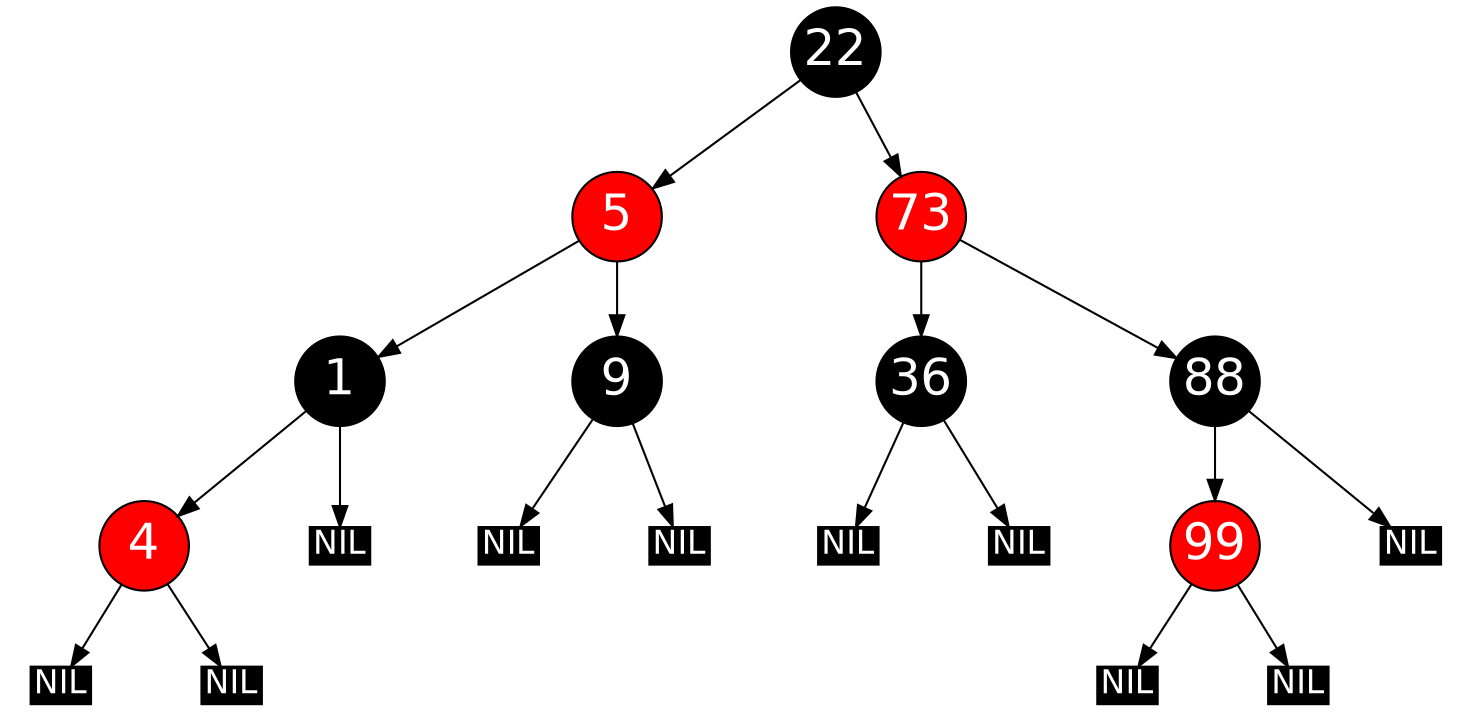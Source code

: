 digraph G {
graph [ratio=.48; ordering="out"];
node [style=filled, color=black, shape=circle, width=.6
fontname=Helvetica, fontweight=bold, fontcolor=white,
fontsize=24, fixedsize=true];

5, 4, 73, 99, 5, 4, 73, 99 [fillcolor=red];
n1, n2, n3, n4, n5, n6, n7, n8, n9, n10
 [label="NIL", shape=record, width=.4,height=.25, fontsize=16];

22 -> 5, 73;
1 -> 4;
1 -> n1;
5 -> 1, 9;
9 -> n2, n3;
36 -> n4, n5;
4 -> n6, n7;
88 -> 99;
88 -> n8;
73 -> 36, 88;
99 -> n9, n10;

}
